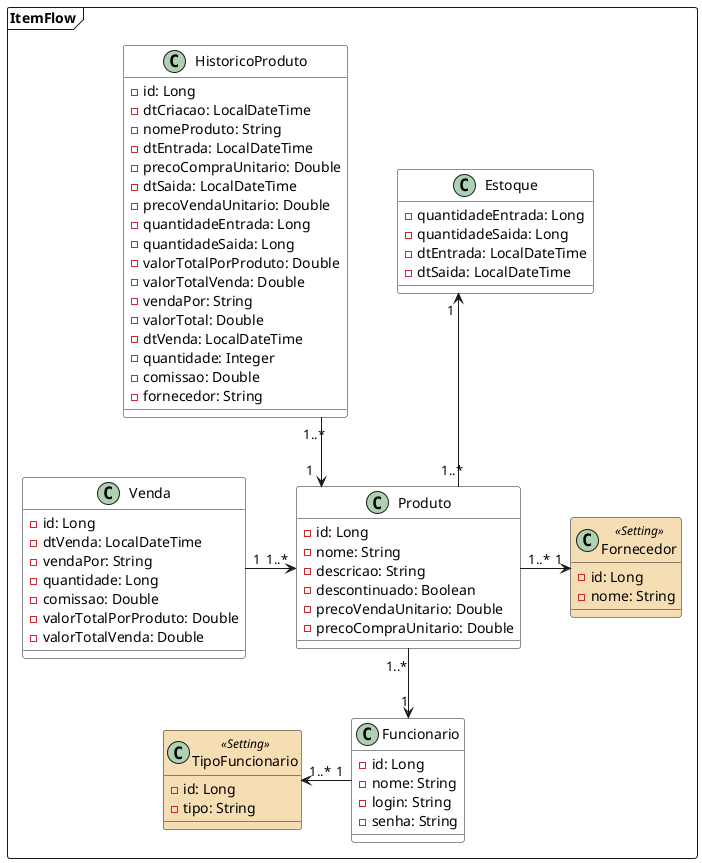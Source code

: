 @startuml
'https://plantuml.com/class-diagram

skinparam defaultFontName Droid Sans
skinparam linetype ortho
skinparam nodesep 50
skinparam class {
    BackgroundColor White
    BackgroundColor<<Setting>> Wheat
}

set separator none
package ItemFlow <<Frame>>{
    class Produto {
        - id: Long
        - nome: String
        - descricao: String
        - descontinuado: Boolean
        - precoVendaUnitario: Double
        - precoCompraUnitario: Double

    }

    class Estoque {
         - quantidadeEntrada: Long
         - quantidadeSaida: Long
         - dtEntrada: LocalDateTime
         - dtSaida: LocalDateTime
    }

    class Funcionario {
        - id: Long
        - nome: String
        - login: String
        - senha: String
    }
    class Venda{
        - id: Long
        - dtVenda: LocalDateTime
        - vendaPor: String
        - quantidade: Long
        - comissao: Double
        - valorTotalPorProduto: Double
        - valorTotalVenda: Double
    }

    class HistoricoProduto {
        - id: Long
        - dtCriacao: LocalDateTime
        - nomeProduto: String
        - dtEntrada: LocalDateTime
        - precoCompraUnitario: Double
        - dtSaida: LocalDateTime
        - precoVendaUnitario: Double
        - quantidadeEntrada: Long
        - quantidadeSaida: Long
        - valorTotalPorProduto: Double
        - valorTotalVenda: Double
        - vendaPor: String
        - valorTotal: Double
        - dtVenda: LocalDateTime
        - quantidade: Integer
        - comissao: Double
        - fornecedor: String

    }
    class Fornecedor <<Setting>>{
        - id: Long
        - nome: String
    }
    class TipoFuncionario <<Setting>> {
        - id: Long
        - tipo: String
    }


Produto "1..*" --> "1" Funcionario
Fornecedor "1" <-l- "1..*" Produto
Funcionario "1" -l-> "1..*" TipoFuncionario
HistoricoProduto "1..*" --> "1" "Produto"
Produto "1..*" --u> "1" Estoque
Venda "1" -r-> "1..*"Produto
}

@enduml
